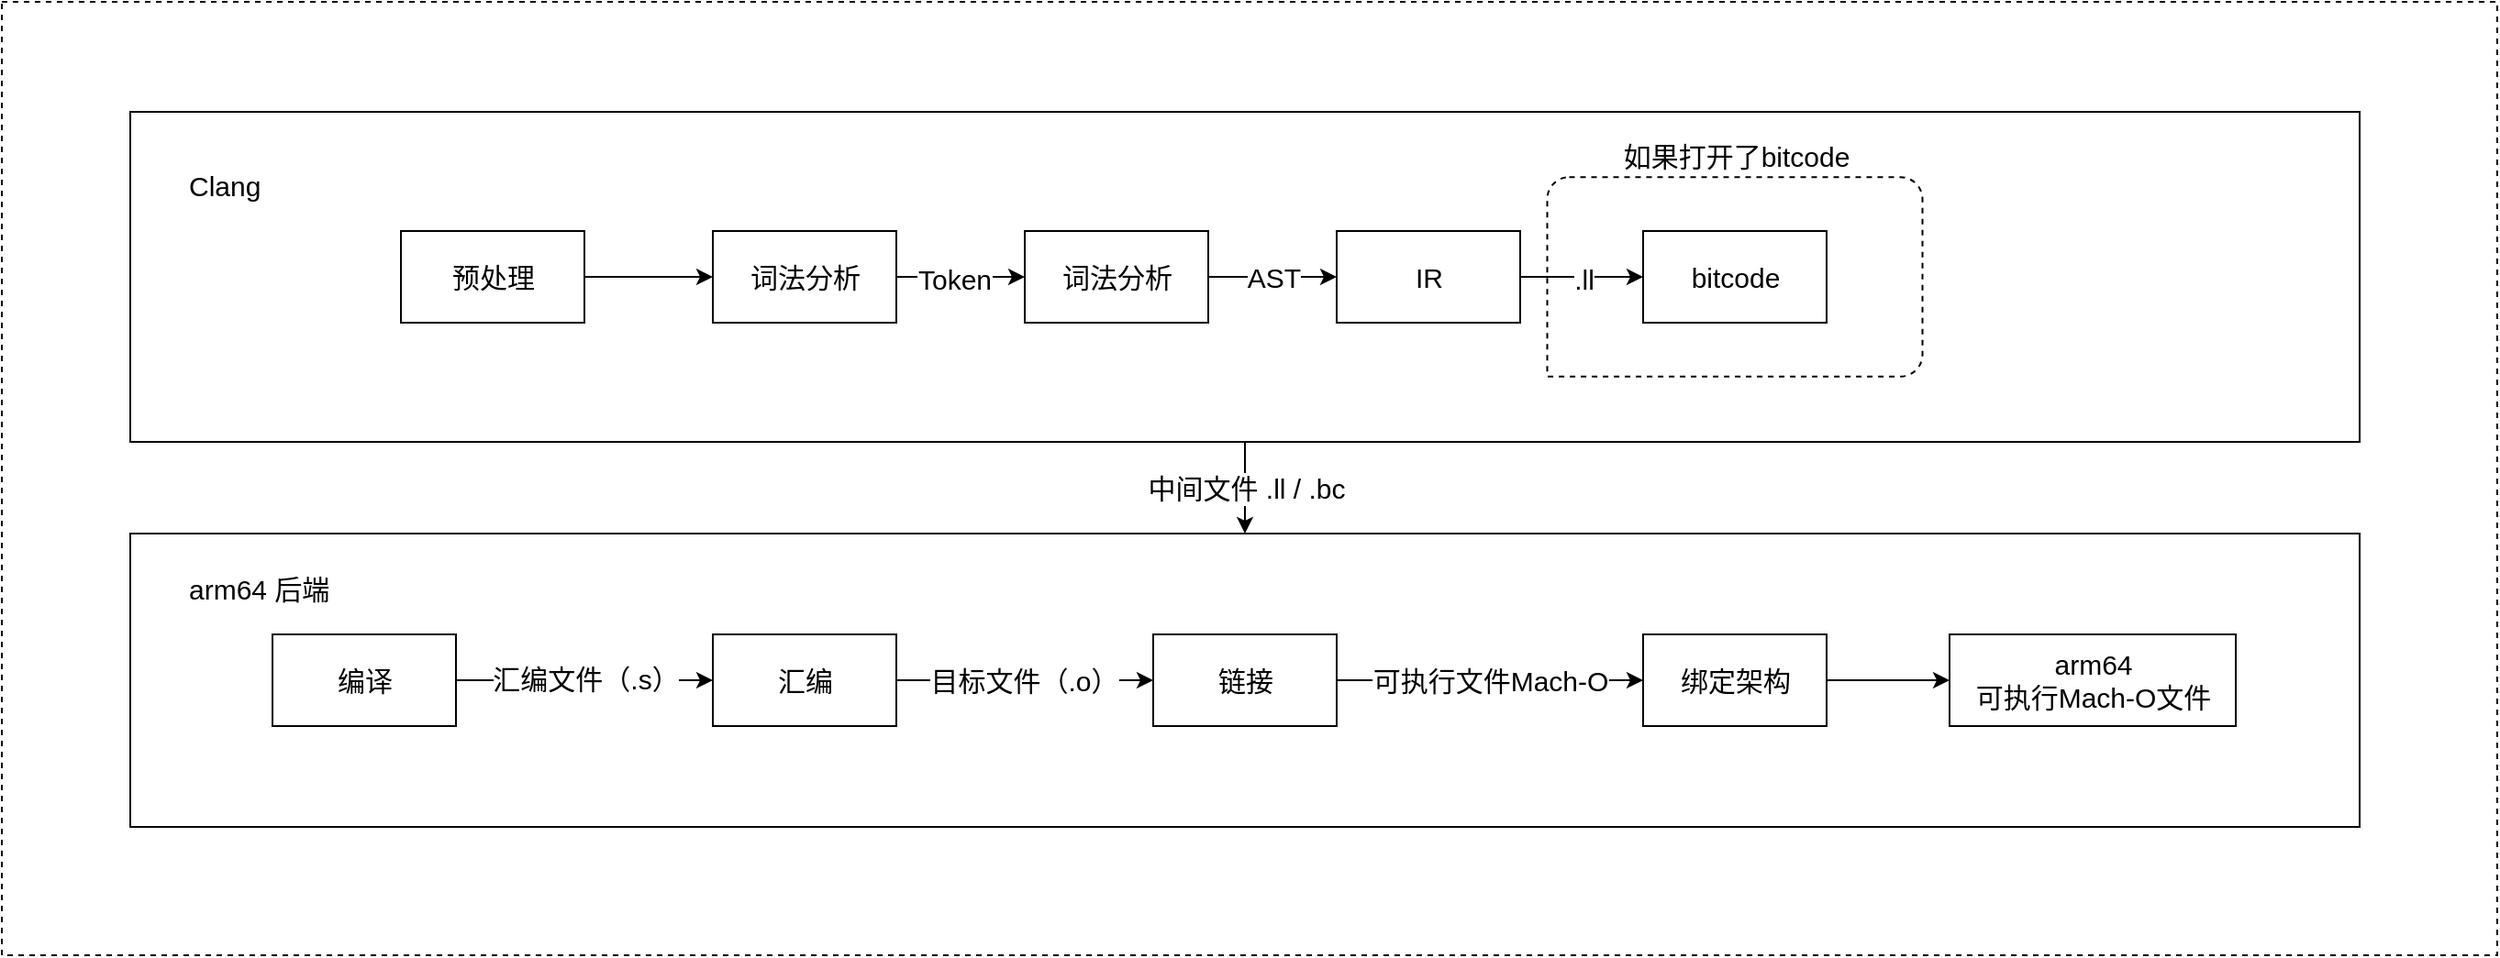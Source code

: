 <mxfile version="14.9.9" type="github">
  <diagram id="C5RBs43oDa-KdzZeNtuy" name="Page-1">
    <mxGraphModel dx="974" dy="894" grid="1" gridSize="10" guides="1" tooltips="1" connect="1" arrows="1" fold="1" page="1" pageScale="1" pageWidth="827" pageHeight="1169" math="0" shadow="0">
      <root>
        <mxCell id="WIyWlLk6GJQsqaUBKTNV-0" />
        <mxCell id="WIyWlLk6GJQsqaUBKTNV-1" parent="WIyWlLk6GJQsqaUBKTNV-0" />
        <mxCell id="bm_DXyIlBuVDCkVGSls3-32" value="" style="rounded=0;whiteSpace=wrap;html=1;shadow=0;dashed=1;sketch=0;fontSize=15;gradientColor=none;align=left;verticalAlign=bottom;" vertex="1" parent="WIyWlLk6GJQsqaUBKTNV-1">
          <mxGeometry x="80" y="120" width="1360" height="520" as="geometry" />
        </mxCell>
        <mxCell id="bm_DXyIlBuVDCkVGSls3-18" value="中间文件 .ll / .bc" style="edgeStyle=orthogonalEdgeStyle;rounded=0;orthogonalLoop=1;jettySize=auto;html=1;exitX=0.5;exitY=1;exitDx=0;exitDy=0;entryX=0.5;entryY=0;entryDx=0;entryDy=0;fontSize=15;" edge="1" parent="WIyWlLk6GJQsqaUBKTNV-1" source="bm_DXyIlBuVDCkVGSls3-0" target="bm_DXyIlBuVDCkVGSls3-17">
          <mxGeometry relative="1" as="geometry" />
        </mxCell>
        <mxCell id="bm_DXyIlBuVDCkVGSls3-0" value="" style="rounded=0;whiteSpace=wrap;html=1;fontSize=15;" vertex="1" parent="WIyWlLk6GJQsqaUBKTNV-1">
          <mxGeometry x="150" y="180" width="1215" height="180" as="geometry" />
        </mxCell>
        <mxCell id="bm_DXyIlBuVDCkVGSls3-16" value="如果打开了bitcode" style="verticalLabelPosition=top;verticalAlign=bottom;shape=mxgraph.basic.three_corner_round_rect;dx=6;fontSize=15;labelPosition=center;align=center;dashed=1;spacing=2;html=1;labelBorderColor=none;shadow=0;sketch=0;" vertex="1" parent="WIyWlLk6GJQsqaUBKTNV-1">
          <mxGeometry x="922.25" y="215.63" width="204.5" height="108.75" as="geometry" />
        </mxCell>
        <mxCell id="bm_DXyIlBuVDCkVGSls3-1" value="Clang" style="text;html=1;strokeColor=none;fillColor=none;align=left;verticalAlign=middle;whiteSpace=wrap;rounded=0;fontSize=15;" vertex="1" parent="WIyWlLk6GJQsqaUBKTNV-1">
          <mxGeometry x="180" y="210" width="90" height="20" as="geometry" />
        </mxCell>
        <mxCell id="bm_DXyIlBuVDCkVGSls3-4" style="edgeStyle=orthogonalEdgeStyle;rounded=0;orthogonalLoop=1;jettySize=auto;html=1;exitX=1;exitY=0.5;exitDx=0;exitDy=0;entryX=0;entryY=0.5;entryDx=0;entryDy=0;fontSize=15;" edge="1" parent="WIyWlLk6GJQsqaUBKTNV-1" source="bm_DXyIlBuVDCkVGSls3-2" target="bm_DXyIlBuVDCkVGSls3-3">
          <mxGeometry relative="1" as="geometry" />
        </mxCell>
        <mxCell id="bm_DXyIlBuVDCkVGSls3-2" value="预处理" style="rounded=0;whiteSpace=wrap;html=1;fontSize=15;" vertex="1" parent="WIyWlLk6GJQsqaUBKTNV-1">
          <mxGeometry x="297.5" y="245" width="100" height="50" as="geometry" />
        </mxCell>
        <mxCell id="bm_DXyIlBuVDCkVGSls3-7" style="edgeStyle=orthogonalEdgeStyle;rounded=0;orthogonalLoop=1;jettySize=auto;html=1;exitX=1;exitY=0.5;exitDx=0;exitDy=0;entryX=0;entryY=0.5;entryDx=0;entryDy=0;fontSize=15;" edge="1" parent="WIyWlLk6GJQsqaUBKTNV-1" source="bm_DXyIlBuVDCkVGSls3-3" target="bm_DXyIlBuVDCkVGSls3-6">
          <mxGeometry relative="1" as="geometry" />
        </mxCell>
        <mxCell id="bm_DXyIlBuVDCkVGSls3-8" value="Token" style="edgeLabel;html=1;align=center;verticalAlign=middle;resizable=0;points=[];fontSize=15;" vertex="1" connectable="0" parent="bm_DXyIlBuVDCkVGSls3-7">
          <mxGeometry x="-0.12" y="-1" relative="1" as="geometry">
            <mxPoint as="offset" />
          </mxGeometry>
        </mxCell>
        <mxCell id="bm_DXyIlBuVDCkVGSls3-3" value="词法分析" style="rounded=0;whiteSpace=wrap;html=1;fontSize=15;" vertex="1" parent="WIyWlLk6GJQsqaUBKTNV-1">
          <mxGeometry x="467.5" y="245" width="100" height="50" as="geometry" />
        </mxCell>
        <mxCell id="bm_DXyIlBuVDCkVGSls3-10" value="AST" style="edgeStyle=orthogonalEdgeStyle;rounded=0;orthogonalLoop=1;jettySize=auto;html=1;exitX=1;exitY=0.5;exitDx=0;exitDy=0;entryX=0;entryY=0.5;entryDx=0;entryDy=0;fontSize=15;" edge="1" parent="WIyWlLk6GJQsqaUBKTNV-1" source="bm_DXyIlBuVDCkVGSls3-6" target="bm_DXyIlBuVDCkVGSls3-9">
          <mxGeometry relative="1" as="geometry" />
        </mxCell>
        <mxCell id="bm_DXyIlBuVDCkVGSls3-6" value="词法分析" style="rounded=0;whiteSpace=wrap;html=1;fontSize=15;" vertex="1" parent="WIyWlLk6GJQsqaUBKTNV-1">
          <mxGeometry x="637.5" y="245" width="100" height="50" as="geometry" />
        </mxCell>
        <mxCell id="bm_DXyIlBuVDCkVGSls3-12" style="edgeStyle=orthogonalEdgeStyle;rounded=0;orthogonalLoop=1;jettySize=auto;html=1;exitX=1;exitY=0.5;exitDx=0;exitDy=0;entryX=0;entryY=0.5;entryDx=0;entryDy=0;fontSize=15;" edge="1" parent="WIyWlLk6GJQsqaUBKTNV-1" source="bm_DXyIlBuVDCkVGSls3-9" target="bm_DXyIlBuVDCkVGSls3-11">
          <mxGeometry relative="1" as="geometry" />
        </mxCell>
        <mxCell id="bm_DXyIlBuVDCkVGSls3-13" value=".ll" style="edgeLabel;html=1;align=center;verticalAlign=middle;resizable=0;points=[];fontSize=15;" vertex="1" connectable="0" parent="bm_DXyIlBuVDCkVGSls3-12">
          <mxGeometry x="0.015" y="-1" relative="1" as="geometry">
            <mxPoint as="offset" />
          </mxGeometry>
        </mxCell>
        <mxCell id="bm_DXyIlBuVDCkVGSls3-9" value="IR" style="rounded=0;whiteSpace=wrap;html=1;fontSize=15;" vertex="1" parent="WIyWlLk6GJQsqaUBKTNV-1">
          <mxGeometry x="807.5" y="245" width="100" height="50" as="geometry" />
        </mxCell>
        <mxCell id="bm_DXyIlBuVDCkVGSls3-11" value="bitcode" style="rounded=0;whiteSpace=wrap;html=1;fontSize=15;" vertex="1" parent="WIyWlLk6GJQsqaUBKTNV-1">
          <mxGeometry x="974.5" y="245" width="100" height="50" as="geometry" />
        </mxCell>
        <mxCell id="bm_DXyIlBuVDCkVGSls3-17" value="" style="rounded=0;whiteSpace=wrap;html=1;fontSize=15;" vertex="1" parent="WIyWlLk6GJQsqaUBKTNV-1">
          <mxGeometry x="150" y="410" width="1215" height="160" as="geometry" />
        </mxCell>
        <mxCell id="bm_DXyIlBuVDCkVGSls3-19" value="arm64 后端&amp;nbsp;" style="text;html=1;strokeColor=none;fillColor=none;align=left;verticalAlign=middle;whiteSpace=wrap;rounded=0;fontSize=15;" vertex="1" parent="WIyWlLk6GJQsqaUBKTNV-1">
          <mxGeometry x="180" y="430" width="90" height="20" as="geometry" />
        </mxCell>
        <mxCell id="bm_DXyIlBuVDCkVGSls3-20" style="edgeStyle=orthogonalEdgeStyle;rounded=0;orthogonalLoop=1;jettySize=auto;html=1;exitX=1;exitY=0.5;exitDx=0;exitDy=0;entryX=0;entryY=0.5;entryDx=0;entryDy=0;fontSize=15;" edge="1" parent="WIyWlLk6GJQsqaUBKTNV-1" source="bm_DXyIlBuVDCkVGSls3-21" target="bm_DXyIlBuVDCkVGSls3-24">
          <mxGeometry relative="1" as="geometry" />
        </mxCell>
        <mxCell id="bm_DXyIlBuVDCkVGSls3-31" value="汇编文件（.s）" style="edgeLabel;html=1;align=center;verticalAlign=middle;resizable=0;points=[];fontSize=15;" vertex="1" connectable="0" parent="bm_DXyIlBuVDCkVGSls3-20">
          <mxGeometry y="1" relative="1" as="geometry">
            <mxPoint as="offset" />
          </mxGeometry>
        </mxCell>
        <mxCell id="bm_DXyIlBuVDCkVGSls3-21" value="编译" style="rounded=0;whiteSpace=wrap;html=1;fontSize=15;" vertex="1" parent="WIyWlLk6GJQsqaUBKTNV-1">
          <mxGeometry x="227.5" y="465" width="100" height="50" as="geometry" />
        </mxCell>
        <mxCell id="bm_DXyIlBuVDCkVGSls3-22" style="edgeStyle=orthogonalEdgeStyle;rounded=0;orthogonalLoop=1;jettySize=auto;html=1;exitX=1;exitY=0.5;exitDx=0;exitDy=0;entryX=0;entryY=0.5;entryDx=0;entryDy=0;fontSize=15;" edge="1" parent="WIyWlLk6GJQsqaUBKTNV-1" source="bm_DXyIlBuVDCkVGSls3-24" target="bm_DXyIlBuVDCkVGSls3-26">
          <mxGeometry relative="1" as="geometry" />
        </mxCell>
        <mxCell id="bm_DXyIlBuVDCkVGSls3-23" value="目标文件（.o）" style="edgeLabel;html=1;align=center;verticalAlign=middle;resizable=0;points=[];fontSize=15;" vertex="1" connectable="0" parent="bm_DXyIlBuVDCkVGSls3-22">
          <mxGeometry x="-0.12" y="-1" relative="1" as="geometry">
            <mxPoint x="8" y="-1" as="offset" />
          </mxGeometry>
        </mxCell>
        <mxCell id="bm_DXyIlBuVDCkVGSls3-24" value="汇编" style="rounded=0;whiteSpace=wrap;html=1;fontSize=15;" vertex="1" parent="WIyWlLk6GJQsqaUBKTNV-1">
          <mxGeometry x="467.5" y="465" width="100" height="50" as="geometry" />
        </mxCell>
        <mxCell id="bm_DXyIlBuVDCkVGSls3-25" value="可执行文件Mach-O" style="edgeStyle=orthogonalEdgeStyle;rounded=0;orthogonalLoop=1;jettySize=auto;html=1;exitX=1;exitY=0.5;exitDx=0;exitDy=0;entryX=0;entryY=0.5;entryDx=0;entryDy=0;fontSize=15;" edge="1" parent="WIyWlLk6GJQsqaUBKTNV-1" source="bm_DXyIlBuVDCkVGSls3-26" target="bm_DXyIlBuVDCkVGSls3-29">
          <mxGeometry relative="1" as="geometry" />
        </mxCell>
        <mxCell id="bm_DXyIlBuVDCkVGSls3-26" value="链接" style="rounded=0;whiteSpace=wrap;html=1;fontSize=15;" vertex="1" parent="WIyWlLk6GJQsqaUBKTNV-1">
          <mxGeometry x="707.5" y="465" width="100" height="50" as="geometry" />
        </mxCell>
        <mxCell id="bm_DXyIlBuVDCkVGSls3-27" style="edgeStyle=orthogonalEdgeStyle;rounded=0;orthogonalLoop=1;jettySize=auto;html=1;exitX=1;exitY=0.5;exitDx=0;exitDy=0;entryX=0;entryY=0.5;entryDx=0;entryDy=0;fontSize=15;" edge="1" parent="WIyWlLk6GJQsqaUBKTNV-1" source="bm_DXyIlBuVDCkVGSls3-29" target="bm_DXyIlBuVDCkVGSls3-30">
          <mxGeometry relative="1" as="geometry" />
        </mxCell>
        <mxCell id="bm_DXyIlBuVDCkVGSls3-29" value="绑定架构" style="rounded=0;whiteSpace=wrap;html=1;fontSize=15;" vertex="1" parent="WIyWlLk6GJQsqaUBKTNV-1">
          <mxGeometry x="974.5" y="465" width="100" height="50" as="geometry" />
        </mxCell>
        <mxCell id="bm_DXyIlBuVDCkVGSls3-30" value="arm64&lt;br&gt;可执行&lt;span style=&quot;background-color: rgb(255 , 255 , 255)&quot;&gt;Mach-O&lt;/span&gt;文件" style="rounded=0;whiteSpace=wrap;html=1;fontSize=15;" vertex="1" parent="WIyWlLk6GJQsqaUBKTNV-1">
          <mxGeometry x="1141.5" y="465" width="156" height="50" as="geometry" />
        </mxCell>
      </root>
    </mxGraphModel>
  </diagram>
</mxfile>

